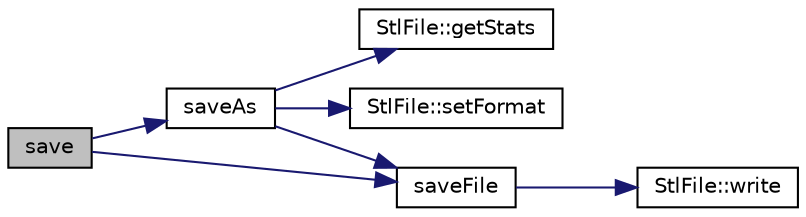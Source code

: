 digraph "save"
{
  edge [fontname="Helvetica",fontsize="10",labelfontname="Helvetica",labelfontsize="10"];
  node [fontname="Helvetica",fontsize="10",shape=record];
  rankdir="LR";
  Node1 [label="save",height=0.2,width=0.4,color="black", fillcolor="grey75", style="filled" fontcolor="black"];
  Node1 -> Node2 [color="midnightblue",fontsize="10",style="solid",fontname="Helvetica"];
  Node2 [label="saveAs",height=0.2,width=0.4,color="black", fillcolor="white", style="filled",URL="$class_g_l_mdi_child.html#a8d1ce54677e6e77856db494ebd36bf4a"];
  Node2 -> Node3 [color="midnightblue",fontsize="10",style="solid",fontname="Helvetica"];
  Node3 [label="StlFile::getStats",height=0.2,width=0.4,color="black", fillcolor="white", style="filled",URL="$class_stl_file.html#aac260ec468bf0edb102c86fe771cccf5"];
  Node2 -> Node4 [color="midnightblue",fontsize="10",style="solid",fontname="Helvetica"];
  Node4 [label="StlFile::setFormat",height=0.2,width=0.4,color="black", fillcolor="white", style="filled",URL="$class_stl_file.html#ab5bac711a8aafc6a495838c95a1ff605"];
  Node2 -> Node5 [color="midnightblue",fontsize="10",style="solid",fontname="Helvetica"];
  Node5 [label="saveFile",height=0.2,width=0.4,color="black", fillcolor="white", style="filled",URL="$class_g_l_mdi_child.html#aee368b2e953c4f7588e5da35d944cb0e"];
  Node5 -> Node6 [color="midnightblue",fontsize="10",style="solid",fontname="Helvetica"];
  Node6 [label="StlFile::write",height=0.2,width=0.4,color="black", fillcolor="white", style="filled",URL="$class_stl_file.html#aeedd5aa47c9ddd137b505da7ab109b1b"];
  Node1 -> Node5 [color="midnightblue",fontsize="10",style="solid",fontname="Helvetica"];
}
